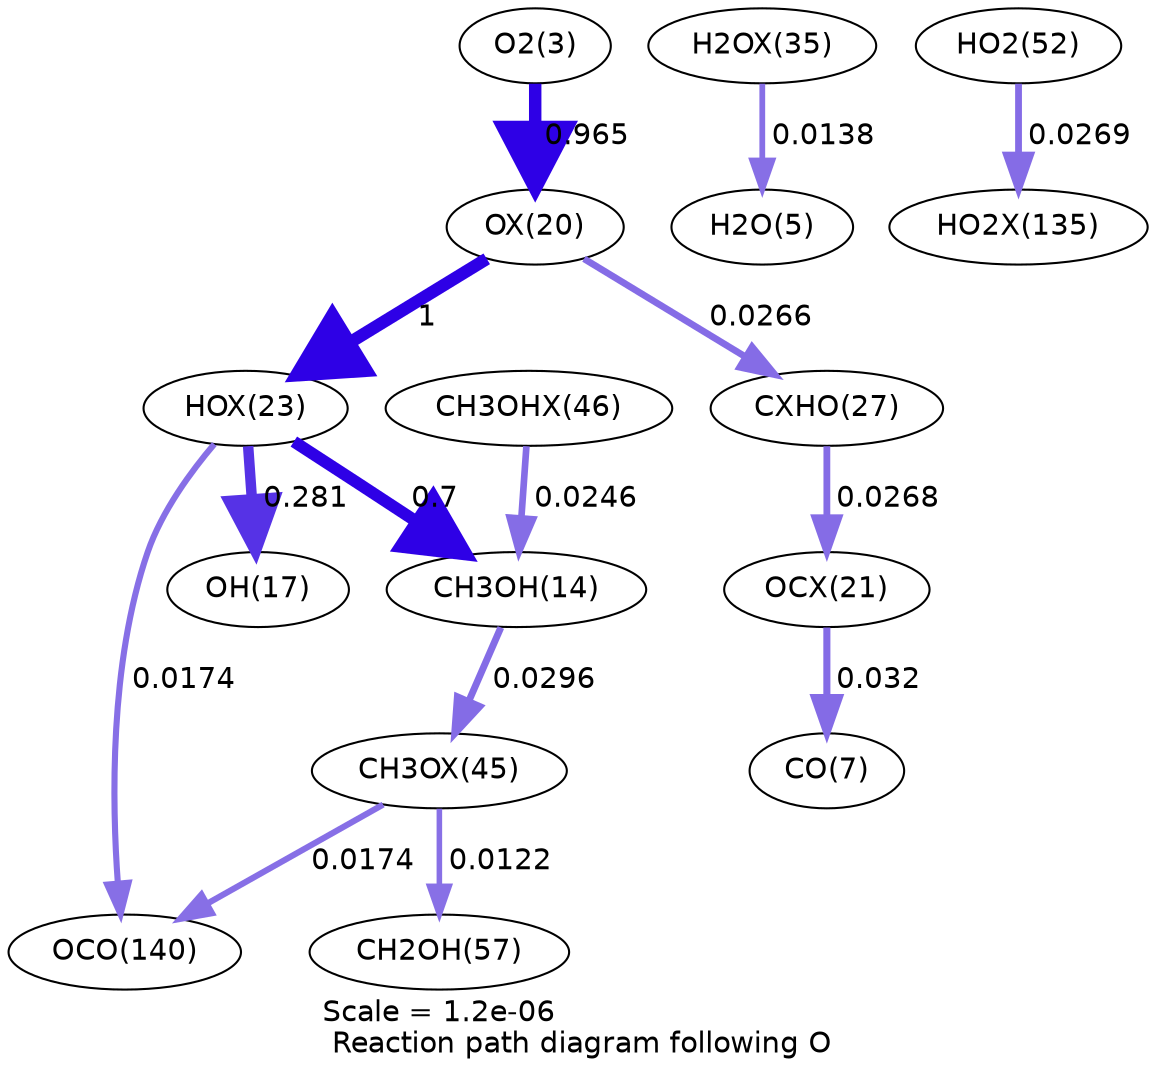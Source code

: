 digraph reaction_paths {
center=1;
s5 -> s36[fontname="Helvetica", penwidth=5.97, arrowsize=2.99, color="0.7, 1.46, 0.9"
, label=" 0.965"];
s36 -> s39[fontname="Helvetica", penwidth=6, arrowsize=3, color="0.7, 1.5, 0.9"
, label=" 1"];
s36 -> s42[fontname="Helvetica", penwidth=3.26, arrowsize=1.63, color="0.7, 0.527, 0.9"
, label=" 0.0266"];
s39 -> s16[fontname="Helvetica", penwidth=5.73, arrowsize=2.87, color="0.7, 1.2, 0.9"
, label=" 0.7"];
s39 -> s19[fontname="Helvetica", penwidth=5.04, arrowsize=2.52, color="0.7, 0.781, 0.9"
, label=" 0.281"];
s39 -> s28[fontname="Helvetica", penwidth=2.94, arrowsize=1.47, color="0.7, 0.517, 0.9"
, label=" 0.0174"];
s53 -> s16[fontname="Helvetica", penwidth=3.2, arrowsize=1.6, color="0.7, 0.525, 0.9"
, label=" 0.0246"];
s16 -> s52[fontname="Helvetica", penwidth=3.34, arrowsize=1.67, color="0.7, 0.53, 0.9"
, label=" 0.0296"];
s45 -> s7[fontname="Helvetica", penwidth=2.77, arrowsize=1.38, color="0.7, 0.514, 0.9"
, label=" 0.0138"];
s52 -> s28[fontname="Helvetica", penwidth=2.94, arrowsize=1.47, color="0.7, 0.517, 0.9"
, label=" 0.0174"];
s52 -> s24[fontname="Helvetica", penwidth=2.67, arrowsize=1.34, color="0.7, 0.512, 0.9"
, label=" 0.0122"];
s21 -> s56[fontname="Helvetica", penwidth=3.27, arrowsize=1.64, color="0.7, 0.527, 0.9"
, label=" 0.0269"];
s37 -> s9[fontname="Helvetica", penwidth=3.4, arrowsize=1.7, color="0.7, 0.532, 0.9"
, label=" 0.032"];
s42 -> s37[fontname="Helvetica", penwidth=3.27, arrowsize=1.63, color="0.7, 0.527, 0.9"
, label=" 0.0268"];
s5 [ fontname="Helvetica", label="O2(3)"];
s7 [ fontname="Helvetica", label="H2O(5)"];
s9 [ fontname="Helvetica", label="CO(7)"];
s16 [ fontname="Helvetica", label="CH3OH(14)"];
s19 [ fontname="Helvetica", label="OH(17)"];
s21 [ fontname="Helvetica", label="HO2(52)"];
s24 [ fontname="Helvetica", label="CH2OH(57)"];
s28 [ fontname="Helvetica", label="OCO(140)"];
s36 [ fontname="Helvetica", label="OX(20)"];
s37 [ fontname="Helvetica", label="OCX(21)"];
s39 [ fontname="Helvetica", label="HOX(23)"];
s42 [ fontname="Helvetica", label="CXHO(27)"];
s45 [ fontname="Helvetica", label="H2OX(35)"];
s52 [ fontname="Helvetica", label="CH3OX(45)"];
s53 [ fontname="Helvetica", label="CH3OHX(46)"];
s56 [ fontname="Helvetica", label="HO2X(135)"];
 label = "Scale = 1.2e-06\l Reaction path diagram following O";
 fontname = "Helvetica";
}
